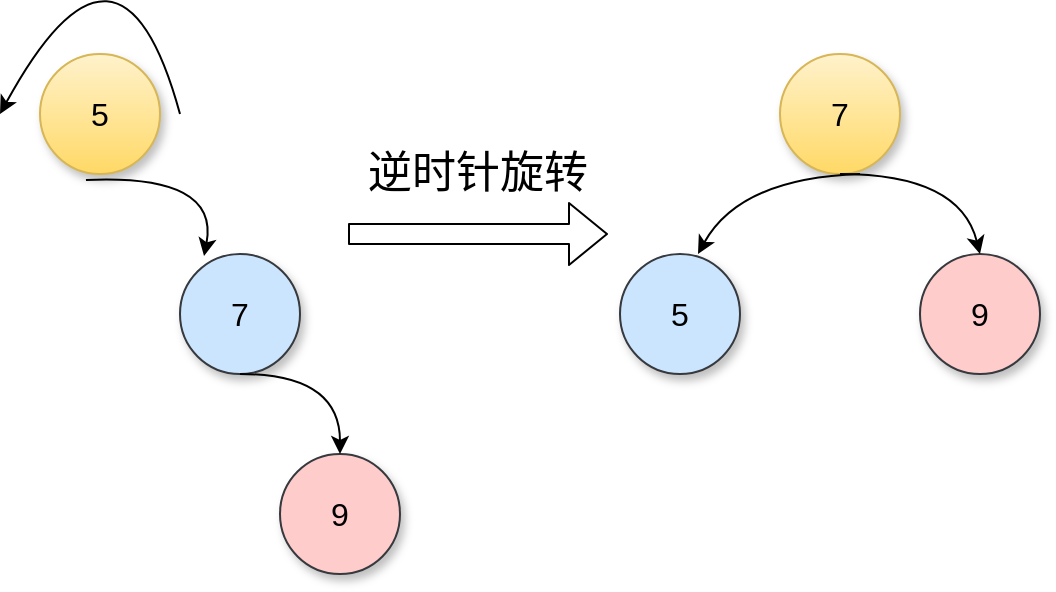 <mxfile version="12.9.3" type="device"><diagram id="jN8J2doWFMNHgjUd5fd2" name="第 1 页"><mxGraphModel dx="744" dy="410" grid="1" gridSize="10" guides="1" tooltips="1" connect="1" arrows="1" fold="1" page="1" pageScale="1" pageWidth="827" pageHeight="1169" math="0" shadow="0"><root><mxCell id="0"/><mxCell id="1" parent="0"/><mxCell id="D08ZBliG3a3h_X8Qv7yc-1" value="5" style="ellipse;whiteSpace=wrap;html=1;aspect=fixed;shadow=1;gradientColor=#ffd966;fillColor=#fff2cc;strokeColor=#d6b656;fontSize=16;" vertex="1" parent="1"><mxGeometry x="130" y="40" width="60" height="60" as="geometry"/></mxCell><mxCell id="D08ZBliG3a3h_X8Qv7yc-2" value="7" style="ellipse;whiteSpace=wrap;html=1;aspect=fixed;shadow=1;fillColor=#cce5ff;strokeColor=#36393d;fontSize=16;" vertex="1" parent="1"><mxGeometry x="200" y="140" width="60" height="60" as="geometry"/></mxCell><mxCell id="D08ZBliG3a3h_X8Qv7yc-3" value="9" style="ellipse;whiteSpace=wrap;html=1;aspect=fixed;shadow=1;fillColor=#ffcccc;strokeColor=#36393d;fontSize=16;" vertex="1" parent="1"><mxGeometry x="250" y="240" width="60" height="60" as="geometry"/></mxCell><mxCell id="D08ZBliG3a3h_X8Qv7yc-6" value="" style="shape=flexArrow;endArrow=classic;html=1;" edge="1" parent="1"><mxGeometry width="50" height="50" relative="1" as="geometry"><mxPoint x="284" y="130" as="sourcePoint"/><mxPoint x="414" y="130" as="targetPoint"/></mxGeometry></mxCell><mxCell id="D08ZBliG3a3h_X8Qv7yc-7" value="&lt;font style=&quot;font-size: 22px&quot;&gt;逆时针旋转&lt;/font&gt;" style="text;html=1;strokeColor=none;fillColor=none;align=center;verticalAlign=middle;whiteSpace=wrap;rounded=0;" vertex="1" parent="1"><mxGeometry x="284" y="90" width="130" height="20" as="geometry"/></mxCell><mxCell id="D08ZBliG3a3h_X8Qv7yc-8" value="7" style="ellipse;whiteSpace=wrap;html=1;aspect=fixed;shadow=1;gradientColor=#ffd966;fillColor=#fff2cc;strokeColor=#d6b656;fontSize=16;" vertex="1" parent="1"><mxGeometry x="500" y="40" width="60" height="60" as="geometry"/></mxCell><mxCell id="D08ZBliG3a3h_X8Qv7yc-9" value="5" style="ellipse;whiteSpace=wrap;html=1;aspect=fixed;shadow=1;fillColor=#cce5ff;strokeColor=#36393d;fontSize=16;" vertex="1" parent="1"><mxGeometry x="420" y="140" width="60" height="60" as="geometry"/></mxCell><mxCell id="D08ZBliG3a3h_X8Qv7yc-10" value="9" style="ellipse;whiteSpace=wrap;html=1;aspect=fixed;shadow=1;fillColor=#ffcccc;strokeColor=#36393d;fontSize=16;" vertex="1" parent="1"><mxGeometry x="570" y="140" width="60" height="60" as="geometry"/></mxCell><mxCell id="D08ZBliG3a3h_X8Qv7yc-11" value="" style="endArrow=classic;html=1;entryX=0.65;entryY=0;entryDx=0;entryDy=0;entryPerimeter=0;curved=1;fontSize=16;" edge="1" parent="1" target="D08ZBliG3a3h_X8Qv7yc-9"><mxGeometry width="50" height="50" relative="1" as="geometry"><mxPoint x="540" y="100" as="sourcePoint"/><mxPoint x="450" y="60" as="targetPoint"/><Array as="points"><mxPoint x="480" y="102"/></Array></mxGeometry></mxCell><mxCell id="D08ZBliG3a3h_X8Qv7yc-12" value="" style="endArrow=classic;html=1;entryX=0.5;entryY=0;entryDx=0;entryDy=0;curved=1;" edge="1" parent="1" target="D08ZBliG3a3h_X8Qv7yc-10"><mxGeometry width="50" height="50" relative="1" as="geometry"><mxPoint x="530" y="100" as="sourcePoint"/><mxPoint x="640" y="80" as="targetPoint"/><Array as="points"><mxPoint x="590" y="100"/></Array></mxGeometry></mxCell><mxCell id="D08ZBliG3a3h_X8Qv7yc-13" value="" style="endArrow=classic;html=1;entryX=0.2;entryY=0.017;entryDx=0;entryDy=0;entryPerimeter=0;curved=1;exitX=0.383;exitY=1.05;exitDx=0;exitDy=0;exitPerimeter=0;" edge="1" parent="1" source="D08ZBliG3a3h_X8Qv7yc-1" target="D08ZBliG3a3h_X8Qv7yc-2"><mxGeometry width="50" height="50" relative="1" as="geometry"><mxPoint x="160" y="100" as="sourcePoint"/><mxPoint x="290" y="30" as="targetPoint"/><Array as="points"><mxPoint x="220" y="100"/></Array></mxGeometry></mxCell><mxCell id="D08ZBliG3a3h_X8Qv7yc-14" value="" style="endArrow=classic;html=1;exitX=0.5;exitY=1;exitDx=0;exitDy=0;curved=1;" edge="1" parent="1" source="D08ZBliG3a3h_X8Qv7yc-2" target="D08ZBliG3a3h_X8Qv7yc-3"><mxGeometry width="50" height="50" relative="1" as="geometry"><mxPoint x="310" y="220" as="sourcePoint"/><mxPoint x="360" y="170" as="targetPoint"/><Array as="points"><mxPoint x="280" y="200"/></Array></mxGeometry></mxCell><mxCell id="D08ZBliG3a3h_X8Qv7yc-15" value="" style="endArrow=classic;html=1;curved=1;" edge="1" parent="1"><mxGeometry width="50" height="50" relative="1" as="geometry"><mxPoint x="200" y="70" as="sourcePoint"/><mxPoint x="110" y="70" as="targetPoint"/><Array as="points"><mxPoint x="170" y="-40"/></Array></mxGeometry></mxCell></root></mxGraphModel></diagram></mxfile>